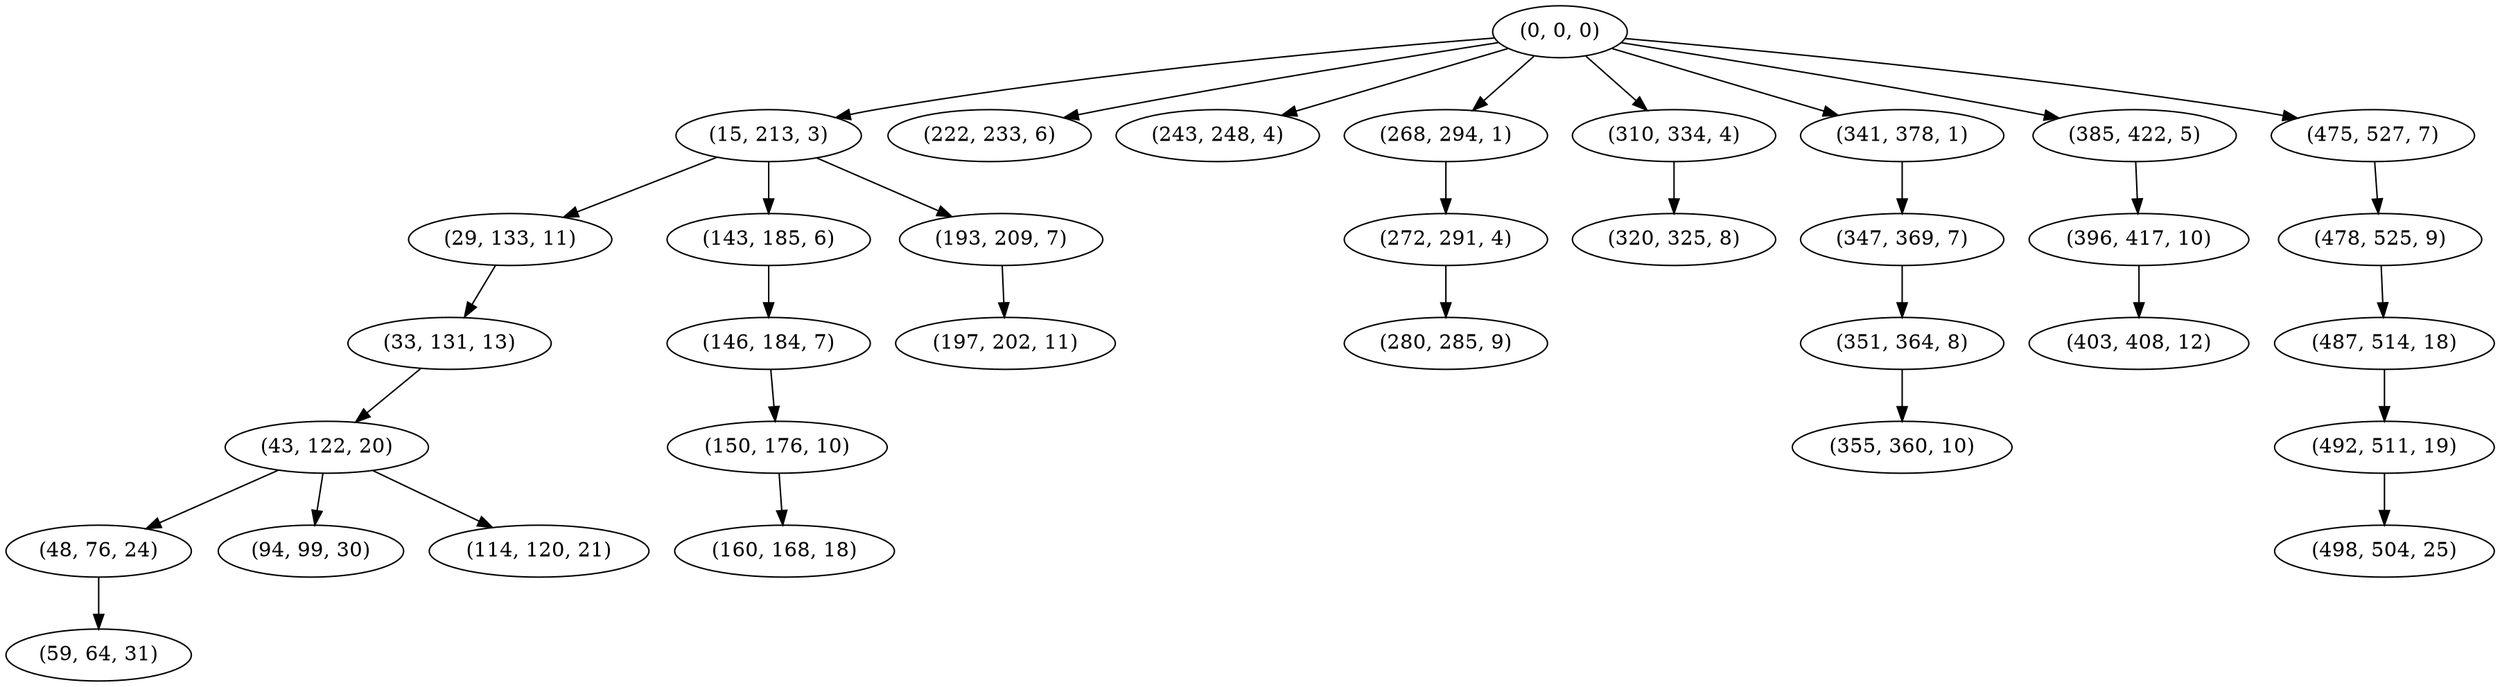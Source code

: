 digraph tree {
    "(0, 0, 0)";
    "(15, 213, 3)";
    "(29, 133, 11)";
    "(33, 131, 13)";
    "(43, 122, 20)";
    "(48, 76, 24)";
    "(59, 64, 31)";
    "(94, 99, 30)";
    "(114, 120, 21)";
    "(143, 185, 6)";
    "(146, 184, 7)";
    "(150, 176, 10)";
    "(160, 168, 18)";
    "(193, 209, 7)";
    "(197, 202, 11)";
    "(222, 233, 6)";
    "(243, 248, 4)";
    "(268, 294, 1)";
    "(272, 291, 4)";
    "(280, 285, 9)";
    "(310, 334, 4)";
    "(320, 325, 8)";
    "(341, 378, 1)";
    "(347, 369, 7)";
    "(351, 364, 8)";
    "(355, 360, 10)";
    "(385, 422, 5)";
    "(396, 417, 10)";
    "(403, 408, 12)";
    "(475, 527, 7)";
    "(478, 525, 9)";
    "(487, 514, 18)";
    "(492, 511, 19)";
    "(498, 504, 25)";
    "(0, 0, 0)" -> "(15, 213, 3)";
    "(0, 0, 0)" -> "(222, 233, 6)";
    "(0, 0, 0)" -> "(243, 248, 4)";
    "(0, 0, 0)" -> "(268, 294, 1)";
    "(0, 0, 0)" -> "(310, 334, 4)";
    "(0, 0, 0)" -> "(341, 378, 1)";
    "(0, 0, 0)" -> "(385, 422, 5)";
    "(0, 0, 0)" -> "(475, 527, 7)";
    "(15, 213, 3)" -> "(29, 133, 11)";
    "(15, 213, 3)" -> "(143, 185, 6)";
    "(15, 213, 3)" -> "(193, 209, 7)";
    "(29, 133, 11)" -> "(33, 131, 13)";
    "(33, 131, 13)" -> "(43, 122, 20)";
    "(43, 122, 20)" -> "(48, 76, 24)";
    "(43, 122, 20)" -> "(94, 99, 30)";
    "(43, 122, 20)" -> "(114, 120, 21)";
    "(48, 76, 24)" -> "(59, 64, 31)";
    "(143, 185, 6)" -> "(146, 184, 7)";
    "(146, 184, 7)" -> "(150, 176, 10)";
    "(150, 176, 10)" -> "(160, 168, 18)";
    "(193, 209, 7)" -> "(197, 202, 11)";
    "(268, 294, 1)" -> "(272, 291, 4)";
    "(272, 291, 4)" -> "(280, 285, 9)";
    "(310, 334, 4)" -> "(320, 325, 8)";
    "(341, 378, 1)" -> "(347, 369, 7)";
    "(347, 369, 7)" -> "(351, 364, 8)";
    "(351, 364, 8)" -> "(355, 360, 10)";
    "(385, 422, 5)" -> "(396, 417, 10)";
    "(396, 417, 10)" -> "(403, 408, 12)";
    "(475, 527, 7)" -> "(478, 525, 9)";
    "(478, 525, 9)" -> "(487, 514, 18)";
    "(487, 514, 18)" -> "(492, 511, 19)";
    "(492, 511, 19)" -> "(498, 504, 25)";
}
